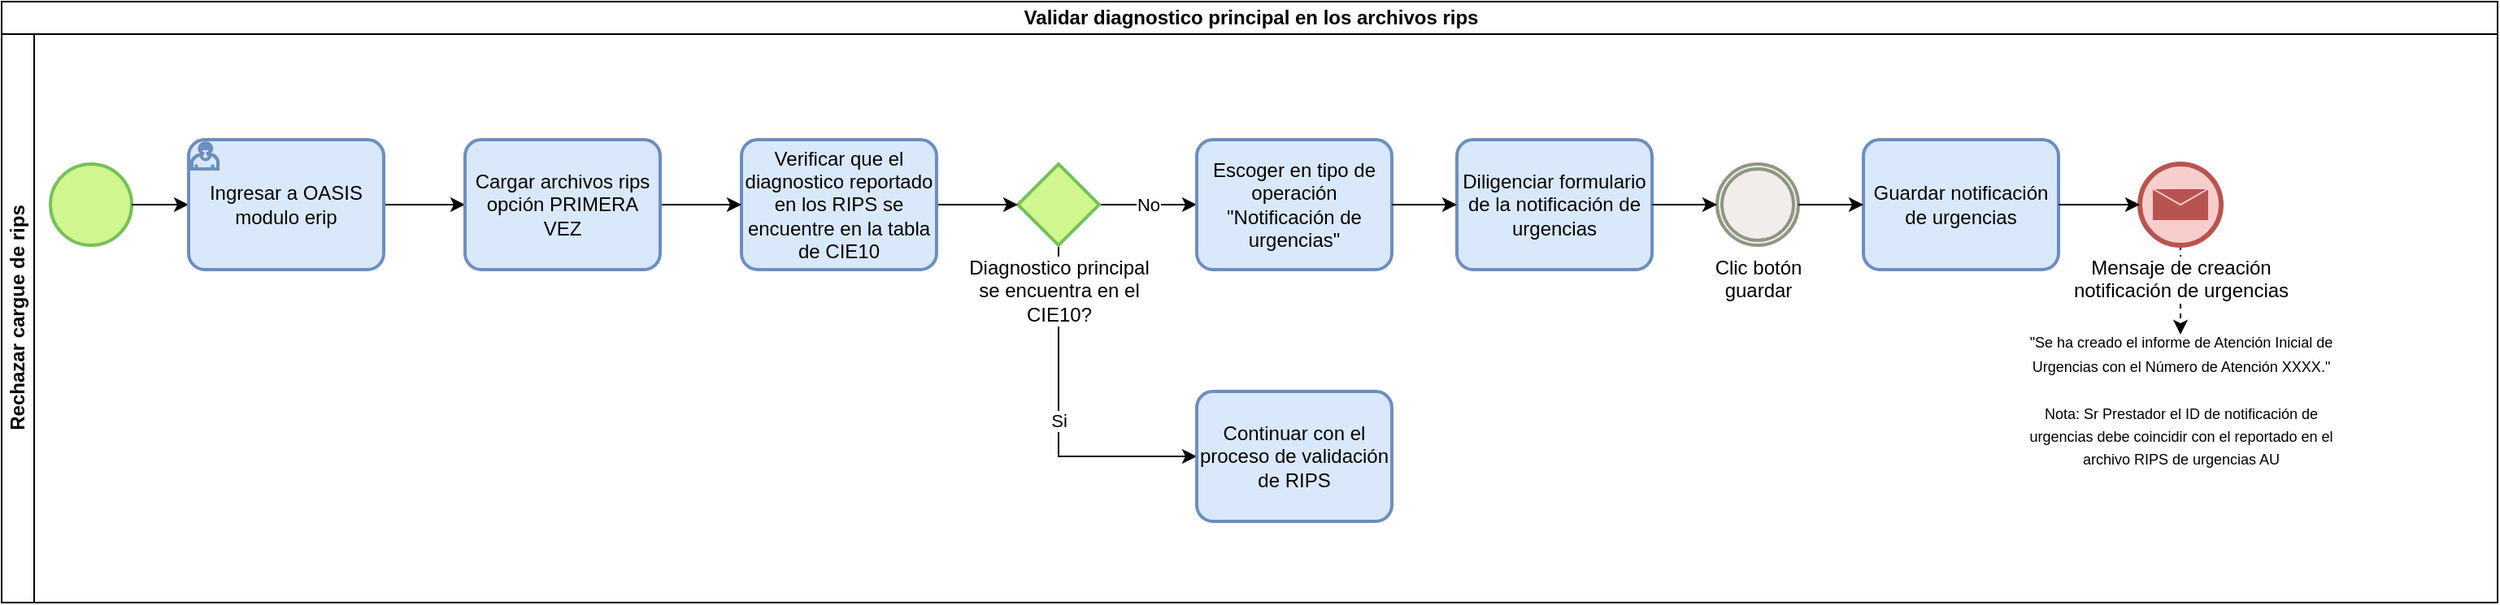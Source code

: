 <mxfile version="21.7.5" type="github">
  <diagram name="Página-1" id="bYkdZA5IKxDF0_UbWhjp">
    <mxGraphModel dx="1502" dy="576" grid="1" gridSize="10" guides="1" tooltips="1" connect="1" arrows="1" fold="1" page="1" pageScale="1" pageWidth="1800" pageHeight="1100" math="0" shadow="0">
      <root>
        <mxCell id="0" />
        <mxCell id="1" parent="0" />
        <mxCell id="m4ihyQc5qIMu2HEEbeQ0-1" value="&lt;font style=&quot;vertical-align: inherit;&quot;&gt;&lt;font style=&quot;vertical-align: inherit;&quot;&gt;&lt;font style=&quot;vertical-align: inherit;&quot;&gt;&lt;font style=&quot;vertical-align: inherit;&quot;&gt;Validar diagnostico principal en los archivos rips&lt;/font&gt;&lt;/font&gt;&lt;/font&gt;&lt;/font&gt;" style="swimlane;childLayout=stackLayout;resizeParent=1;resizeParentMax=0;horizontal=1;startSize=20;horizontalStack=0;html=1;" parent="1" vertex="1">
          <mxGeometry x="25" y="10" width="1535" height="370" as="geometry" />
        </mxCell>
        <mxCell id="m4ihyQc5qIMu2HEEbeQ0-2" value="&lt;font style=&quot;vertical-align: inherit;&quot;&gt;&lt;font style=&quot;vertical-align: inherit;&quot;&gt;Rechazar cargue de rips&lt;/font&gt;&lt;/font&gt;" style="swimlane;startSize=20;horizontal=0;html=1;" parent="m4ihyQc5qIMu2HEEbeQ0-1" vertex="1">
          <mxGeometry y="20" width="1535" height="350" as="geometry" />
        </mxCell>
        <mxCell id="m4ihyQc5qIMu2HEEbeQ0-3" value="" style="points=[[0.145,0.145,0],[0.5,0,0],[0.855,0.145,0],[1,0.5,0],[0.855,0.855,0],[0.5,1,0],[0.145,0.855,0],[0,0.5,0]];shape=mxgraph.bpmn.event;html=1;verticalLabelPosition=bottom;labelBackgroundColor=#ffffff;verticalAlign=top;align=center;perimeter=ellipsePerimeter;outlineConnect=0;aspect=fixed;outline=standard;symbol=general;fillColor=#d1f58f;strokeColor=#74c059;strokeWidth=2;" parent="m4ihyQc5qIMu2HEEbeQ0-2" vertex="1">
          <mxGeometry x="30" y="80" width="50" height="50" as="geometry" />
        </mxCell>
        <mxCell id="m4ihyQc5qIMu2HEEbeQ0-4" style="edgeStyle=orthogonalEdgeStyle;rounded=0;orthogonalLoop=1;jettySize=auto;html=1;entryX=0;entryY=0.5;entryDx=0;entryDy=0;entryPerimeter=0;" parent="m4ihyQc5qIMu2HEEbeQ0-2" source="m4ihyQc5qIMu2HEEbeQ0-3" target="m4ihyQc5qIMu2HEEbeQ0-6" edge="1">
          <mxGeometry relative="1" as="geometry">
            <mxPoint x="110" y="105" as="targetPoint" />
          </mxGeometry>
        </mxCell>
        <mxCell id="m4ihyQc5qIMu2HEEbeQ0-5" style="edgeStyle=orthogonalEdgeStyle;rounded=0;orthogonalLoop=1;jettySize=auto;html=1;fontFamily=Helvetica;fontSize=12;fontColor=default;entryX=0;entryY=0.5;entryDx=0;entryDy=0;entryPerimeter=0;" parent="m4ihyQc5qIMu2HEEbeQ0-2" source="m4ihyQc5qIMu2HEEbeQ0-6" target="m4ihyQc5qIMu2HEEbeQ0-10" edge="1">
          <mxGeometry relative="1" as="geometry" />
        </mxCell>
        <mxCell id="m4ihyQc5qIMu2HEEbeQ0-6" value="&lt;font style=&quot;vertical-align: inherit;&quot;&gt;&lt;font style=&quot;vertical-align: inherit;&quot;&gt;Ingresar a OASIS modulo erip&lt;/font&gt;&lt;/font&gt;" style="points=[[0.25,0,0],[0.5,0,0],[0.75,0,0],[1,0.25,0],[1,0.5,0],[1,0.75,0],[0.75,1,0],[0.5,1,0],[0.25,1,0],[0,0.75,0],[0,0.5,0],[0,0.25,0]];shape=mxgraph.bpmn.task;whiteSpace=wrap;rectStyle=rounded;size=10;html=1;container=1;expand=0;collapsible=0;taskMarker=user;fillColor=#dae8fc;strokeColor=#6c8ebf;strokeWidth=2;" parent="m4ihyQc5qIMu2HEEbeQ0-2" vertex="1">
          <mxGeometry x="115" y="65" width="120" height="80" as="geometry" />
        </mxCell>
        <mxCell id="n8jzDd8uqkkyckHzwkxM-4" value="No" style="edgeStyle=orthogonalEdgeStyle;rounded=0;orthogonalLoop=1;jettySize=auto;html=1;" edge="1" parent="m4ihyQc5qIMu2HEEbeQ0-2" source="m4ihyQc5qIMu2HEEbeQ0-7" target="m4ihyQc5qIMu2HEEbeQ0-14">
          <mxGeometry relative="1" as="geometry" />
        </mxCell>
        <mxCell id="n8jzDd8uqkkyckHzwkxM-5" value="Si" style="edgeStyle=orthogonalEdgeStyle;rounded=0;orthogonalLoop=1;jettySize=auto;html=1;entryX=0;entryY=0.5;entryDx=0;entryDy=0;entryPerimeter=0;" edge="1" parent="m4ihyQc5qIMu2HEEbeQ0-2" source="m4ihyQc5qIMu2HEEbeQ0-7" target="n8jzDd8uqkkyckHzwkxM-6">
          <mxGeometry relative="1" as="geometry">
            <mxPoint x="650" y="270" as="targetPoint" />
            <Array as="points">
              <mxPoint x="650" y="260" />
            </Array>
          </mxGeometry>
        </mxCell>
        <mxCell id="m4ihyQc5qIMu2HEEbeQ0-7" value="Diagnostico principal&lt;br&gt;se encuentra en el&lt;br&gt;CIE10?" style="points=[[0.25,0.25,0],[0.5,0,0],[0.75,0.25,0],[1,0.5,0],[0.75,0.75,0],[0.5,1,0],[0.25,0.75,0],[0,0.5,0]];shape=mxgraph.bpmn.gateway2;html=1;verticalLabelPosition=bottom;labelBackgroundColor=#ffffff;verticalAlign=top;align=center;perimeter=rhombusPerimeter;outlineConnect=0;outline=none;symbol=none;strokeColor=#74c059;fontFamily=Helvetica;fontSize=12;fontColor=default;fillColor=#d1f58f;strokeWidth=2;" parent="m4ihyQc5qIMu2HEEbeQ0-2" vertex="1">
          <mxGeometry x="625" y="80" width="50" height="50" as="geometry" />
        </mxCell>
        <mxCell id="n8jzDd8uqkkyckHzwkxM-3" style="edgeStyle=orthogonalEdgeStyle;rounded=0;orthogonalLoop=1;jettySize=auto;html=1;entryX=0;entryY=0.5;entryDx=0;entryDy=0;entryPerimeter=0;" edge="1" parent="m4ihyQc5qIMu2HEEbeQ0-2" source="m4ihyQc5qIMu2HEEbeQ0-12" target="m4ihyQc5qIMu2HEEbeQ0-7">
          <mxGeometry relative="1" as="geometry" />
        </mxCell>
        <mxCell id="m4ihyQc5qIMu2HEEbeQ0-12" value="&lt;font style=&quot;vertical-align: inherit;&quot;&gt;&lt;font style=&quot;vertical-align: inherit;&quot;&gt;&lt;font style=&quot;vertical-align: inherit;&quot;&gt;&lt;font style=&quot;vertical-align: inherit;&quot;&gt;&lt;font style=&quot;vertical-align: inherit;&quot;&gt;&lt;font style=&quot;vertical-align: inherit;&quot;&gt;Verificar que el diagnostico reportado en los RIPS se encuentre en la tabla de CIE10&lt;/font&gt;&lt;/font&gt;&lt;/font&gt;&lt;/font&gt;&lt;/font&gt;&lt;/font&gt;" style="points=[[0.25,0,0],[0.5,0,0],[0.75,0,0],[1,0.25,0],[1,0.5,0],[1,0.75,0],[0.75,1,0],[0.5,1,0],[0.25,1,0],[0,0.75,0],[0,0.5,0],[0,0.25,0]];shape=mxgraph.bpmn.task;whiteSpace=wrap;rectStyle=rounded;size=10;html=1;container=1;expand=0;collapsible=0;taskMarker=abstract;labelBackgroundColor=none;strokeColor=#6c8ebf;fontFamily=Helvetica;fontSize=12;fontColor=default;fillColor=#dae8fc;strokeWidth=2;" parent="m4ihyQc5qIMu2HEEbeQ0-2" vertex="1">
          <mxGeometry x="455" y="65" width="120" height="80" as="geometry" />
        </mxCell>
        <mxCell id="m4ihyQc5qIMu2HEEbeQ0-14" value="Escoger en tipo de operación &quot;Notificación de urgencias&quot;" style="points=[[0.25,0,0],[0.5,0,0],[0.75,0,0],[1,0.25,0],[1,0.5,0],[1,0.75,0],[0.75,1,0],[0.5,1,0],[0.25,1,0],[0,0.75,0],[0,0.5,0],[0,0.25,0]];shape=mxgraph.bpmn.task;whiteSpace=wrap;rectStyle=rounded;size=10;html=1;container=1;expand=0;collapsible=0;taskMarker=abstract;labelBackgroundColor=none;strokeColor=#6c8ebf;fontFamily=Helvetica;fontSize=12;fontColor=default;fillColor=#dae8fc;strokeWidth=2;" parent="m4ihyQc5qIMu2HEEbeQ0-2" vertex="1">
          <mxGeometry x="735" y="65" width="120" height="80" as="geometry" />
        </mxCell>
        <mxCell id="m4ihyQc5qIMu2HEEbeQ0-16" value="Diligenciar formulario de la notificación de urgencias" style="points=[[0.25,0,0],[0.5,0,0],[0.75,0,0],[1,0.25,0],[1,0.5,0],[1,0.75,0],[0.75,1,0],[0.5,1,0],[0.25,1,0],[0,0.75,0],[0,0.5,0],[0,0.25,0]];shape=mxgraph.bpmn.task;whiteSpace=wrap;rectStyle=rounded;size=10;html=1;container=1;expand=0;collapsible=0;taskMarker=abstract;labelBackgroundColor=none;strokeColor=#6c8ebf;fontFamily=Helvetica;fontSize=12;fontColor=default;fillColor=#dae8fc;strokeWidth=2;" parent="m4ihyQc5qIMu2HEEbeQ0-2" vertex="1">
          <mxGeometry x="895" y="65" width="120" height="80" as="geometry" />
        </mxCell>
        <mxCell id="m4ihyQc5qIMu2HEEbeQ0-13" style="edgeStyle=orthogonalEdgeStyle;rounded=0;orthogonalLoop=1;jettySize=auto;html=1;fontFamily=Helvetica;fontSize=12;fontColor=default;" parent="m4ihyQc5qIMu2HEEbeQ0-2" source="m4ihyQc5qIMu2HEEbeQ0-14" target="m4ihyQc5qIMu2HEEbeQ0-16" edge="1">
          <mxGeometry relative="1" as="geometry" />
        </mxCell>
        <mxCell id="m4ihyQc5qIMu2HEEbeQ0-18" value="Clic botón&lt;br&gt;guardar" style="points=[[0.145,0.145,0],[0.5,0,0],[0.855,0.145,0],[1,0.5,0],[0.855,0.855,0],[0.5,1,0],[0.145,0.855,0],[0,0.5,0]];shape=mxgraph.bpmn.event;html=1;verticalLabelPosition=bottom;labelBackgroundColor=#ffffff;verticalAlign=top;align=center;perimeter=ellipsePerimeter;outlineConnect=0;aspect=fixed;outline=throwing;symbol=general;strokeColor=#8e9782;fontFamily=Helvetica;fontSize=12;fontColor=default;fillColor=#f1edea;strokeWidth=2;" parent="m4ihyQc5qIMu2HEEbeQ0-2" vertex="1">
          <mxGeometry x="1055" y="80" width="50" height="50" as="geometry" />
        </mxCell>
        <mxCell id="m4ihyQc5qIMu2HEEbeQ0-15" style="edgeStyle=orthogonalEdgeStyle;rounded=0;orthogonalLoop=1;jettySize=auto;html=1;fontFamily=Helvetica;fontSize=12;fontColor=default;" parent="m4ihyQc5qIMu2HEEbeQ0-2" source="m4ihyQc5qIMu2HEEbeQ0-16" target="m4ihyQc5qIMu2HEEbeQ0-18" edge="1">
          <mxGeometry relative="1" as="geometry">
            <mxPoint x="1065" y="90" as="targetPoint" />
          </mxGeometry>
        </mxCell>
        <mxCell id="m4ihyQc5qIMu2HEEbeQ0-20" value="Guardar notificación de urgencias" style="points=[[0.25,0,0],[0.5,0,0],[0.75,0,0],[1,0.25,0],[1,0.5,0],[1,0.75,0],[0.75,1,0],[0.5,1,0],[0.25,1,0],[0,0.75,0],[0,0.5,0],[0,0.25,0]];shape=mxgraph.bpmn.task;whiteSpace=wrap;rectStyle=rounded;size=10;html=1;container=1;expand=0;collapsible=0;taskMarker=abstract;labelBackgroundColor=none;strokeColor=#6c8ebf;fontFamily=Helvetica;fontSize=12;fontColor=default;fillColor=#dae8fc;strokeWidth=2;" parent="m4ihyQc5qIMu2HEEbeQ0-2" vertex="1">
          <mxGeometry x="1145" y="65" width="120" height="80" as="geometry" />
        </mxCell>
        <mxCell id="m4ihyQc5qIMu2HEEbeQ0-17" style="edgeStyle=orthogonalEdgeStyle;rounded=0;orthogonalLoop=1;jettySize=auto;html=1;fontFamily=Helvetica;fontSize=12;fontColor=default;" parent="m4ihyQc5qIMu2HEEbeQ0-2" source="m4ihyQc5qIMu2HEEbeQ0-18" target="m4ihyQc5qIMu2HEEbeQ0-20" edge="1">
          <mxGeometry relative="1" as="geometry" />
        </mxCell>
        <mxCell id="m4ihyQc5qIMu2HEEbeQ0-21" style="edgeStyle=orthogonalEdgeStyle;rounded=0;orthogonalLoop=1;jettySize=auto;html=1;fontFamily=Helvetica;fontSize=12;fontColor=default;dashed=1;entryX=0.5;entryY=0;entryDx=0;entryDy=0;" parent="m4ihyQc5qIMu2HEEbeQ0-2" source="m4ihyQc5qIMu2HEEbeQ0-22" edge="1">
          <mxGeometry relative="1" as="geometry">
            <mxPoint x="1340" y="185" as="targetPoint" />
          </mxGeometry>
        </mxCell>
        <mxCell id="m4ihyQc5qIMu2HEEbeQ0-22" value="Mensaje de creación&lt;br&gt;notificación de urgencias" style="points=[[0.145,0.145,0],[0.5,0,0],[0.855,0.145,0],[1,0.5,0],[0.855,0.855,0],[0.5,1,0],[0.145,0.855,0],[0,0.5,0]];shape=mxgraph.bpmn.event;html=1;verticalLabelPosition=bottom;labelBackgroundColor=#ffffff;verticalAlign=top;align=center;perimeter=ellipsePerimeter;outlineConnect=0;aspect=fixed;outline=end;symbol=message;strokeColor=#b85450;fontFamily=Helvetica;fontSize=12;fillColor=#f8cecc;" parent="m4ihyQc5qIMu2HEEbeQ0-2" vertex="1">
          <mxGeometry x="1315" y="80" width="50" height="50" as="geometry" />
        </mxCell>
        <mxCell id="m4ihyQc5qIMu2HEEbeQ0-19" style="edgeStyle=orthogonalEdgeStyle;rounded=0;orthogonalLoop=1;jettySize=auto;html=1;fontFamily=Helvetica;fontSize=12;fontColor=default;entryX=0;entryY=0.5;entryDx=0;entryDy=0;entryPerimeter=0;" parent="m4ihyQc5qIMu2HEEbeQ0-2" source="m4ihyQc5qIMu2HEEbeQ0-20" target="m4ihyQc5qIMu2HEEbeQ0-22" edge="1">
          <mxGeometry relative="1" as="geometry">
            <mxPoint x="1305" y="90" as="targetPoint" />
          </mxGeometry>
        </mxCell>
        <mxCell id="m4ihyQc5qIMu2HEEbeQ0-23" value="&lt;font style=&quot;font-size: 9px;&quot;&gt;&quot;Se ha creado el informe de Atención Inicial de Urgencias con el Número de Atención XXXX.&quot;&lt;br&gt;&lt;br&gt;Nota: Sr Prestador el ID de notificación de urgencias debe coincidir con el reportado en el archivo RIPS de urgencias AU&lt;/font&gt;" style="text;html=1;strokeColor=none;fillColor=none;align=center;verticalAlign=middle;whiteSpace=wrap;rounded=0;fontSize=12;fontFamily=Helvetica;fontColor=default;" parent="m4ihyQc5qIMu2HEEbeQ0-2" vertex="1">
          <mxGeometry x="1238.75" y="180" width="202.5" height="90" as="geometry" />
        </mxCell>
        <mxCell id="n8jzDd8uqkkyckHzwkxM-2" style="edgeStyle=orthogonalEdgeStyle;rounded=0;orthogonalLoop=1;jettySize=auto;html=1;entryX=0;entryY=0.5;entryDx=0;entryDy=0;entryPerimeter=0;" edge="1" parent="m4ihyQc5qIMu2HEEbeQ0-2" source="m4ihyQc5qIMu2HEEbeQ0-10" target="m4ihyQc5qIMu2HEEbeQ0-12">
          <mxGeometry relative="1" as="geometry" />
        </mxCell>
        <mxCell id="m4ihyQc5qIMu2HEEbeQ0-10" value="&lt;font style=&quot;vertical-align: inherit;&quot;&gt;&lt;font style=&quot;vertical-align: inherit;&quot;&gt;Cargar archivos rips opción PRIMERA VEZ&lt;/font&gt;&lt;/font&gt;" style="points=[[0.25,0,0],[0.5,0,0],[0.75,0,0],[1,0.25,0],[1,0.5,0],[1,0.75,0],[0.75,1,0],[0.5,1,0],[0.25,1,0],[0,0.75,0],[0,0.5,0],[0,0.25,0]];shape=mxgraph.bpmn.task;whiteSpace=wrap;rectStyle=rounded;size=10;html=1;container=1;expand=0;collapsible=0;taskMarker=abstract;labelBackgroundColor=none;strokeColor=#6c8ebf;fontFamily=Helvetica;fontSize=12;fontColor=default;fillColor=#dae8fc;strokeWidth=2;" parent="m4ihyQc5qIMu2HEEbeQ0-2" vertex="1">
          <mxGeometry x="285" y="65" width="120" height="80" as="geometry" />
        </mxCell>
        <mxCell id="n8jzDd8uqkkyckHzwkxM-6" value="Continuar con el proceso de validación de RIPS" style="points=[[0.25,0,0],[0.5,0,0],[0.75,0,0],[1,0.25,0],[1,0.5,0],[1,0.75,0],[0.75,1,0],[0.5,1,0],[0.25,1,0],[0,0.75,0],[0,0.5,0],[0,0.25,0]];shape=mxgraph.bpmn.task;whiteSpace=wrap;rectStyle=rounded;size=10;html=1;container=1;expand=0;collapsible=0;taskMarker=abstract;labelBackgroundColor=none;strokeColor=#6c8ebf;fontFamily=Helvetica;fontSize=12;fontColor=default;fillColor=#dae8fc;strokeWidth=2;" vertex="1" parent="m4ihyQc5qIMu2HEEbeQ0-2">
          <mxGeometry x="735" y="220" width="120" height="80" as="geometry" />
        </mxCell>
      </root>
    </mxGraphModel>
  </diagram>
</mxfile>
